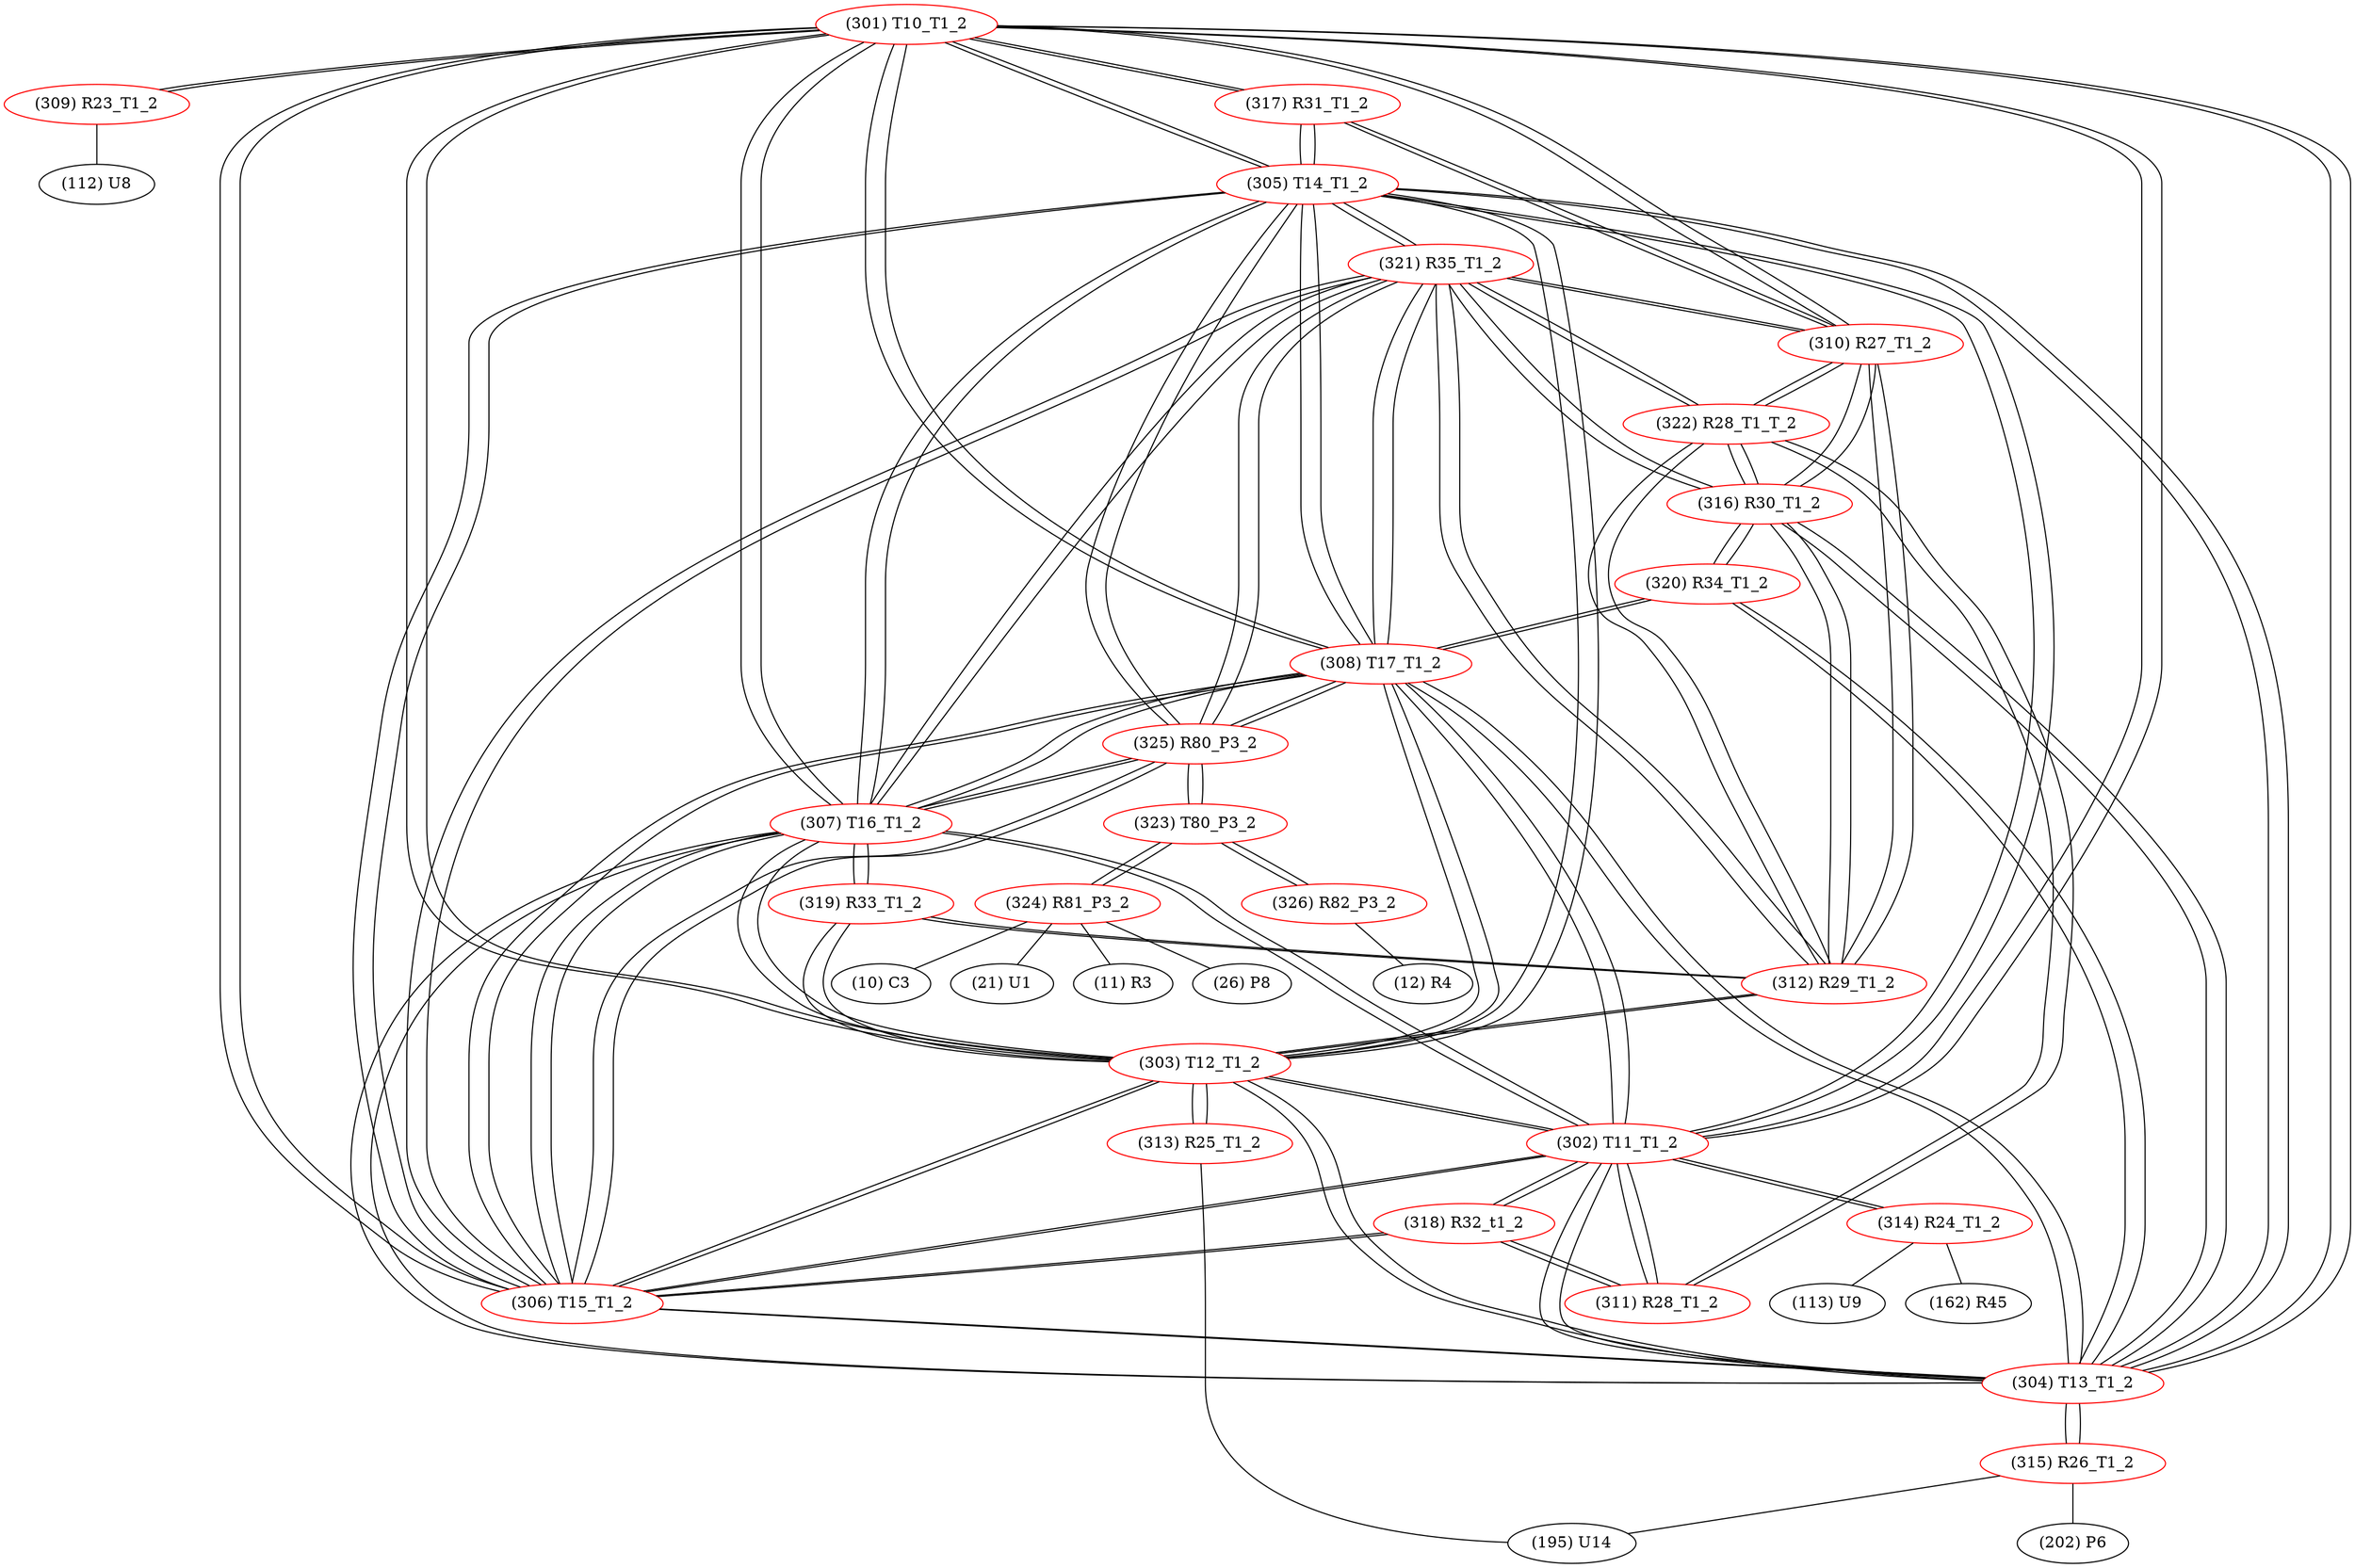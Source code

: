 graph {
	301 [label="(301) T10_T1_2" color=red]
	309 [label="(309) R23_T1_2"]
	317 [label="(317) R31_T1_2"]
	310 [label="(310) R27_T1_2"]
	307 [label="(307) T16_T1_2"]
	308 [label="(308) T17_T1_2"]
	306 [label="(306) T15_T1_2"]
	303 [label="(303) T12_T1_2"]
	305 [label="(305) T14_T1_2"]
	304 [label="(304) T13_T1_2"]
	302 [label="(302) T11_T1_2"]
	302 [label="(302) T11_T1_2" color=red]
	314 [label="(314) R24_T1_2"]
	311 [label="(311) R28_T1_2"]
	318 [label="(318) R32_t1_2"]
	301 [label="(301) T10_T1_2"]
	307 [label="(307) T16_T1_2"]
	308 [label="(308) T17_T1_2"]
	306 [label="(306) T15_T1_2"]
	303 [label="(303) T12_T1_2"]
	305 [label="(305) T14_T1_2"]
	304 [label="(304) T13_T1_2"]
	303 [label="(303) T12_T1_2" color=red]
	319 [label="(319) R33_T1_2"]
	312 [label="(312) R29_T1_2"]
	313 [label="(313) R25_T1_2"]
	301 [label="(301) T10_T1_2"]
	307 [label="(307) T16_T1_2"]
	308 [label="(308) T17_T1_2"]
	306 [label="(306) T15_T1_2"]
	305 [label="(305) T14_T1_2"]
	304 [label="(304) T13_T1_2"]
	302 [label="(302) T11_T1_2"]
	304 [label="(304) T13_T1_2" color=red]
	316 [label="(316) R30_T1_2"]
	320 [label="(320) R34_T1_2"]
	315 [label="(315) R26_T1_2"]
	301 [label="(301) T10_T1_2"]
	307 [label="(307) T16_T1_2"]
	308 [label="(308) T17_T1_2"]
	306 [label="(306) T15_T1_2"]
	303 [label="(303) T12_T1_2"]
	305 [label="(305) T14_T1_2"]
	302 [label="(302) T11_T1_2"]
	305 [label="(305) T14_T1_2" color=red]
	301 [label="(301) T10_T1_2"]
	307 [label="(307) T16_T1_2"]
	308 [label="(308) T17_T1_2"]
	306 [label="(306) T15_T1_2"]
	303 [label="(303) T12_T1_2"]
	304 [label="(304) T13_T1_2"]
	302 [label="(302) T11_T1_2"]
	317 [label="(317) R31_T1_2"]
	325 [label="(325) R80_P3_2"]
	321 [label="(321) R35_T1_2"]
	306 [label="(306) T15_T1_2" color=red]
	318 [label="(318) R32_t1_2"]
	301 [label="(301) T10_T1_2"]
	307 [label="(307) T16_T1_2"]
	308 [label="(308) T17_T1_2"]
	303 [label="(303) T12_T1_2"]
	305 [label="(305) T14_T1_2"]
	304 [label="(304) T13_T1_2"]
	302 [label="(302) T11_T1_2"]
	325 [label="(325) R80_P3_2"]
	321 [label="(321) R35_T1_2"]
	307 [label="(307) T16_T1_2" color=red]
	319 [label="(319) R33_T1_2"]
	301 [label="(301) T10_T1_2"]
	308 [label="(308) T17_T1_2"]
	306 [label="(306) T15_T1_2"]
	303 [label="(303) T12_T1_2"]
	305 [label="(305) T14_T1_2"]
	304 [label="(304) T13_T1_2"]
	302 [label="(302) T11_T1_2"]
	325 [label="(325) R80_P3_2"]
	321 [label="(321) R35_T1_2"]
	308 [label="(308) T17_T1_2" color=red]
	320 [label="(320) R34_T1_2"]
	301 [label="(301) T10_T1_2"]
	307 [label="(307) T16_T1_2"]
	306 [label="(306) T15_T1_2"]
	303 [label="(303) T12_T1_2"]
	305 [label="(305) T14_T1_2"]
	304 [label="(304) T13_T1_2"]
	302 [label="(302) T11_T1_2"]
	325 [label="(325) R80_P3_2"]
	321 [label="(321) R35_T1_2"]
	309 [label="(309) R23_T1_2" color=red]
	112 [label="(112) U8"]
	301 [label="(301) T10_T1_2"]
	310 [label="(310) R27_T1_2" color=red]
	316 [label="(316) R30_T1_2"]
	321 [label="(321) R35_T1_2"]
	312 [label="(312) R29_T1_2"]
	322 [label="(322) R28_T1_T_2"]
	301 [label="(301) T10_T1_2"]
	317 [label="(317) R31_T1_2"]
	311 [label="(311) R28_T1_2" color=red]
	302 [label="(302) T11_T1_2"]
	318 [label="(318) R32_t1_2"]
	322 [label="(322) R28_T1_T_2"]
	312 [label="(312) R29_T1_2" color=red]
	316 [label="(316) R30_T1_2"]
	321 [label="(321) R35_T1_2"]
	322 [label="(322) R28_T1_T_2"]
	310 [label="(310) R27_T1_2"]
	319 [label="(319) R33_T1_2"]
	303 [label="(303) T12_T1_2"]
	313 [label="(313) R25_T1_2" color=red]
	195 [label="(195) U14"]
	303 [label="(303) T12_T1_2"]
	314 [label="(314) R24_T1_2" color=red]
	162 [label="(162) R45"]
	113 [label="(113) U9"]
	302 [label="(302) T11_T1_2"]
	315 [label="(315) R26_T1_2" color=red]
	195 [label="(195) U14"]
	202 [label="(202) P6"]
	304 [label="(304) T13_T1_2"]
	316 [label="(316) R30_T1_2" color=red]
	321 [label="(321) R35_T1_2"]
	312 [label="(312) R29_T1_2"]
	322 [label="(322) R28_T1_T_2"]
	310 [label="(310) R27_T1_2"]
	320 [label="(320) R34_T1_2"]
	304 [label="(304) T13_T1_2"]
	317 [label="(317) R31_T1_2" color=red]
	301 [label="(301) T10_T1_2"]
	310 [label="(310) R27_T1_2"]
	305 [label="(305) T14_T1_2"]
	318 [label="(318) R32_t1_2" color=red]
	306 [label="(306) T15_T1_2"]
	302 [label="(302) T11_T1_2"]
	311 [label="(311) R28_T1_2"]
	319 [label="(319) R33_T1_2" color=red]
	307 [label="(307) T16_T1_2"]
	312 [label="(312) R29_T1_2"]
	303 [label="(303) T12_T1_2"]
	320 [label="(320) R34_T1_2" color=red]
	308 [label="(308) T17_T1_2"]
	316 [label="(316) R30_T1_2"]
	304 [label="(304) T13_T1_2"]
	321 [label="(321) R35_T1_2" color=red]
	316 [label="(316) R30_T1_2"]
	312 [label="(312) R29_T1_2"]
	322 [label="(322) R28_T1_T_2"]
	310 [label="(310) R27_T1_2"]
	325 [label="(325) R80_P3_2"]
	308 [label="(308) T17_T1_2"]
	307 [label="(307) T16_T1_2"]
	306 [label="(306) T15_T1_2"]
	305 [label="(305) T14_T1_2"]
	322 [label="(322) R28_T1_T_2" color=red]
	316 [label="(316) R30_T1_2"]
	321 [label="(321) R35_T1_2"]
	312 [label="(312) R29_T1_2"]
	310 [label="(310) R27_T1_2"]
	311 [label="(311) R28_T1_2"]
	323 [label="(323) T80_P3_2" color=red]
	324 [label="(324) R81_P3_2"]
	326 [label="(326) R82_P3_2"]
	325 [label="(325) R80_P3_2"]
	324 [label="(324) R81_P3_2" color=red]
	26 [label="(26) P8"]
	10 [label="(10) C3"]
	21 [label="(21) U1"]
	11 [label="(11) R3"]
	323 [label="(323) T80_P3_2"]
	325 [label="(325) R80_P3_2" color=red]
	308 [label="(308) T17_T1_2"]
	321 [label="(321) R35_T1_2"]
	307 [label="(307) T16_T1_2"]
	306 [label="(306) T15_T1_2"]
	305 [label="(305) T14_T1_2"]
	323 [label="(323) T80_P3_2"]
	326 [label="(326) R82_P3_2" color=red]
	12 [label="(12) R4"]
	323 [label="(323) T80_P3_2"]
	301 -- 309
	301 -- 317
	301 -- 310
	301 -- 307
	301 -- 308
	301 -- 306
	301 -- 303
	301 -- 305
	301 -- 304
	301 -- 302
	302 -- 314
	302 -- 311
	302 -- 318
	302 -- 301
	302 -- 307
	302 -- 308
	302 -- 306
	302 -- 303
	302 -- 305
	302 -- 304
	303 -- 319
	303 -- 312
	303 -- 313
	303 -- 301
	303 -- 307
	303 -- 308
	303 -- 306
	303 -- 305
	303 -- 304
	303 -- 302
	304 -- 316
	304 -- 320
	304 -- 315
	304 -- 301
	304 -- 307
	304 -- 308
	304 -- 306
	304 -- 303
	304 -- 305
	304 -- 302
	305 -- 301
	305 -- 307
	305 -- 308
	305 -- 306
	305 -- 303
	305 -- 304
	305 -- 302
	305 -- 317
	305 -- 325
	305 -- 321
	306 -- 318
	306 -- 301
	306 -- 307
	306 -- 308
	306 -- 303
	306 -- 305
	306 -- 304
	306 -- 302
	306 -- 325
	306 -- 321
	307 -- 319
	307 -- 301
	307 -- 308
	307 -- 306
	307 -- 303
	307 -- 305
	307 -- 304
	307 -- 302
	307 -- 325
	307 -- 321
	308 -- 320
	308 -- 301
	308 -- 307
	308 -- 306
	308 -- 303
	308 -- 305
	308 -- 304
	308 -- 302
	308 -- 325
	308 -- 321
	309 -- 112
	309 -- 301
	310 -- 316
	310 -- 321
	310 -- 312
	310 -- 322
	310 -- 301
	310 -- 317
	311 -- 302
	311 -- 318
	311 -- 322
	312 -- 316
	312 -- 321
	312 -- 322
	312 -- 310
	312 -- 319
	312 -- 303
	313 -- 195
	313 -- 303
	314 -- 162
	314 -- 113
	314 -- 302
	315 -- 195
	315 -- 202
	315 -- 304
	316 -- 321
	316 -- 312
	316 -- 322
	316 -- 310
	316 -- 320
	316 -- 304
	317 -- 301
	317 -- 310
	317 -- 305
	318 -- 306
	318 -- 302
	318 -- 311
	319 -- 307
	319 -- 312
	319 -- 303
	320 -- 308
	320 -- 316
	320 -- 304
	321 -- 316
	321 -- 312
	321 -- 322
	321 -- 310
	321 -- 325
	321 -- 308
	321 -- 307
	321 -- 306
	321 -- 305
	322 -- 316
	322 -- 321
	322 -- 312
	322 -- 310
	322 -- 311
	323 -- 324
	323 -- 326
	323 -- 325
	324 -- 26
	324 -- 10
	324 -- 21
	324 -- 11
	324 -- 323
	325 -- 308
	325 -- 321
	325 -- 307
	325 -- 306
	325 -- 305
	325 -- 323
	326 -- 12
	326 -- 323
}